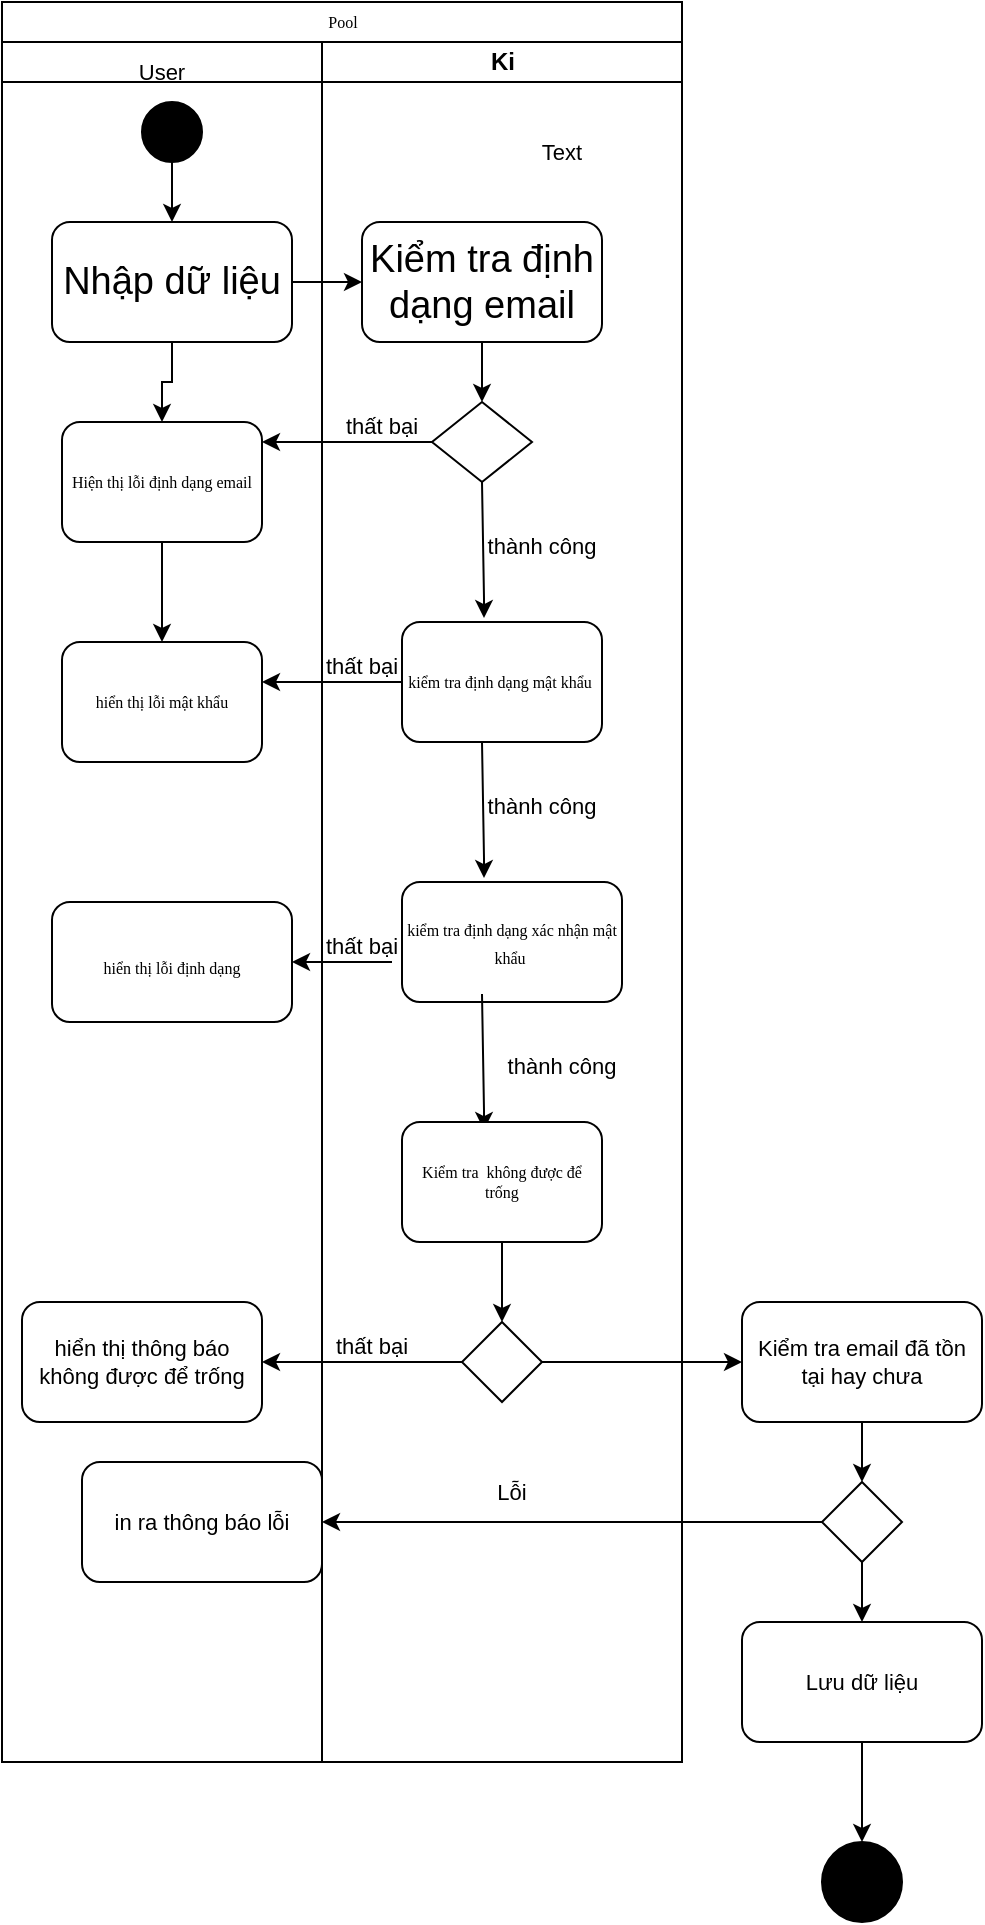 <mxfile version="15.9.4" type="google"><diagram name="Page-1" id="74e2e168-ea6b-b213-b513-2b3c1d86103e"><mxGraphModel dx="2185" dy="603" grid="1" gridSize="10" guides="1" tooltips="1" connect="1" arrows="1" fold="1" page="1" pageScale="1" pageWidth="1100" pageHeight="850" background="none" math="0" shadow="0"><root><mxCell id="0"/><mxCell id="1" parent="0"/><mxCell id="77e6c97f196da883-1" value="Pool" style="swimlane;html=1;childLayout=stackLayout;startSize=20;rounded=0;shadow=0;labelBackgroundColor=none;strokeWidth=1;fontFamily=Verdana;fontSize=8;align=center;fontStyle=0" parent="1" vertex="1"><mxGeometry x="-890" y="40" width="340" height="880" as="geometry"/></mxCell><mxCell id="77e6c97f196da883-2" value="" style="swimlane;html=1;startSize=20;" parent="77e6c97f196da883-1" vertex="1"><mxGeometry y="20" width="340" height="860" as="geometry"/></mxCell><mxCell id="e1jsAY8jW9KKvxNqX5Rp-4" style="edgeStyle=orthogonalEdgeStyle;rounded=0;orthogonalLoop=1;jettySize=auto;html=1;entryX=0.5;entryY=0;entryDx=0;entryDy=0;fontSize=18;" edge="1" parent="77e6c97f196da883-2" source="77e6c97f196da883-8" target="77e6c97f196da883-9"><mxGeometry relative="1" as="geometry"/></mxCell><mxCell id="77e6c97f196da883-8" value="Hiện thị lỗi định dạng email" style="rounded=1;whiteSpace=wrap;html=1;shadow=0;labelBackgroundColor=none;strokeWidth=1;fontFamily=Verdana;fontSize=8;align=center;strokeColor=#000000;" parent="77e6c97f196da883-2" vertex="1"><mxGeometry x="30" y="190" width="100" height="60" as="geometry"/></mxCell><mxCell id="77e6c97f196da883-9" value="hiển thị lỗi mật khẩu" style="rounded=1;whiteSpace=wrap;html=1;shadow=0;labelBackgroundColor=none;strokeWidth=1;fontFamily=Verdana;fontSize=8;align=center;" parent="77e6c97f196da883-2" vertex="1"><mxGeometry x="30" y="300" width="100" height="60" as="geometry"/></mxCell><mxCell id="e1jsAY8jW9KKvxNqX5Rp-1" value="" style="ellipse;whiteSpace=wrap;html=1;aspect=fixed;strokeColor=#000000;fillColor=#000000;" vertex="1" parent="77e6c97f196da883-2"><mxGeometry x="70" y="30" width="30" height="30" as="geometry"/></mxCell><mxCell id="e1jsAY8jW9KKvxNqX5Rp-8" value="&lt;span style=&quot;font-family: &amp;#34;verdana&amp;#34; ; font-size: 8px&quot;&gt;hiển thị lỗi định dạng&lt;/span&gt;" style="rounded=1;whiteSpace=wrap;html=1;fontSize=18;strokeColor=#000000;" vertex="1" parent="77e6c97f196da883-2"><mxGeometry x="25" y="430" width="120" height="60" as="geometry"/></mxCell><mxCell id="e1jsAY8jW9KKvxNqX5Rp-16" style="edgeStyle=orthogonalEdgeStyle;rounded=0;orthogonalLoop=1;jettySize=auto;html=1;exitX=0.5;exitY=1;exitDx=0;exitDy=0;fontSize=19;" edge="1" parent="77e6c97f196da883-2" source="e1jsAY8jW9KKvxNqX5Rp-11" target="77e6c97f196da883-8"><mxGeometry relative="1" as="geometry"/></mxCell><mxCell id="e1jsAY8jW9KKvxNqX5Rp-11" value="Nhập dữ liệu" style="rounded=1;whiteSpace=wrap;html=1;fontSize=19;strokeColor=#000000;" vertex="1" parent="77e6c97f196da883-2"><mxGeometry x="25" y="90" width="120" height="60" as="geometry"/></mxCell><mxCell id="e1jsAY8jW9KKvxNqX5Rp-3" style="edgeStyle=orthogonalEdgeStyle;rounded=0;orthogonalLoop=1;jettySize=auto;html=1;" edge="1" parent="77e6c97f196da883-2" source="e1jsAY8jW9KKvxNqX5Rp-1" target="e1jsAY8jW9KKvxNqX5Rp-11"><mxGeometry relative="1" as="geometry"><mxPoint x="85" y="100" as="targetPoint"/></mxGeometry></mxCell><mxCell id="e1jsAY8jW9KKvxNqX5Rp-48" style="edgeStyle=orthogonalEdgeStyle;rounded=0;orthogonalLoop=1;jettySize=auto;html=1;exitX=0;exitY=0.5;exitDx=0;exitDy=0;fontSize=19;" edge="1" parent="77e6c97f196da883-2" source="77e6c97f196da883-11"><mxGeometry relative="1" as="geometry"><mxPoint x="215" y="320" as="sourcePoint"/><mxPoint x="130" y="320" as="targetPoint"/><Array as="points"/></mxGeometry></mxCell><mxCell id="77e6c97f196da883-3" value="Ki" style="swimlane;html=1;startSize=20;" parent="77e6c97f196da883-2" vertex="1"><mxGeometry x="160" width="180" height="860" as="geometry"/></mxCell><mxCell id="77e6c97f196da883-11" value="kiểm tra định dạng mật khẩu&amp;nbsp;" style="rounded=1;whiteSpace=wrap;html=1;shadow=0;labelBackgroundColor=none;strokeWidth=1;fontFamily=Verdana;fontSize=8;align=center;" parent="77e6c97f196da883-3" vertex="1"><mxGeometry x="40" y="290" width="100" height="60" as="geometry"/></mxCell><mxCell id="e1jsAY8jW9KKvxNqX5Rp-21" style="edgeStyle=orthogonalEdgeStyle;rounded=0;orthogonalLoop=1;jettySize=auto;html=1;exitX=0.5;exitY=1;exitDx=0;exitDy=0;entryX=0.5;entryY=0;entryDx=0;entryDy=0;fontSize=19;" edge="1" parent="77e6c97f196da883-3" source="e1jsAY8jW9KKvxNqX5Rp-19" target="e1jsAY8jW9KKvxNqX5Rp-20"><mxGeometry relative="1" as="geometry"/></mxCell><mxCell id="e1jsAY8jW9KKvxNqX5Rp-19" value="Kiểm tra định dạng email" style="rounded=1;whiteSpace=wrap;html=1;fontSize=19;strokeColor=#000000;" vertex="1" parent="77e6c97f196da883-3"><mxGeometry x="20" y="90" width="120" height="60" as="geometry"/></mxCell><mxCell id="e1jsAY8jW9KKvxNqX5Rp-20" value="" style="rhombus;whiteSpace=wrap;html=1;fontSize=19;strokeColor=#000000;" vertex="1" parent="77e6c97f196da883-3"><mxGeometry x="55" y="180" width="50" height="40" as="geometry"/></mxCell><mxCell id="e1jsAY8jW9KKvxNqX5Rp-31" value="" style="endArrow=classic;html=1;rounded=0;fontSize=19;entryX=0.41;entryY=-0.033;entryDx=0;entryDy=0;entryPerimeter=0;exitX=0.5;exitY=1;exitDx=0;exitDy=0;" edge="1" parent="77e6c97f196da883-3" source="e1jsAY8jW9KKvxNqX5Rp-20" target="77e6c97f196da883-11"><mxGeometry width="50" height="50" relative="1" as="geometry"><mxPoint x="60" y="270" as="sourcePoint"/><mxPoint x="110" y="220" as="targetPoint"/><Array as="points"><mxPoint x="81" y="278"/></Array></mxGeometry></mxCell><mxCell id="e1jsAY8jW9KKvxNqX5Rp-39" value="&lt;font style=&quot;font-size: 11px&quot;&gt;thành công&lt;/font&gt;" style="text;html=1;strokeColor=none;fillColor=none;align=center;verticalAlign=middle;whiteSpace=wrap;rounded=0;fontSize=19;" vertex="1" parent="77e6c97f196da883-3"><mxGeometry x="80" y="240" width="60" height="20" as="geometry"/></mxCell><mxCell id="e1jsAY8jW9KKvxNqX5Rp-40" value="&lt;font style=&quot;font-size: 11px&quot;&gt;thất bại&lt;/font&gt;" style="text;html=1;strokeColor=none;fillColor=none;align=center;verticalAlign=middle;whiteSpace=wrap;rounded=0;fontSize=19;" vertex="1" parent="77e6c97f196da883-3"><mxGeometry y="180" width="60" height="20" as="geometry"/></mxCell><mxCell id="e1jsAY8jW9KKvxNqX5Rp-42" value="" style="endArrow=classic;html=1;rounded=0;fontSize=19;entryX=0.41;entryY=-0.033;entryDx=0;entryDy=0;entryPerimeter=0;exitX=0.5;exitY=1;exitDx=0;exitDy=0;" edge="1" parent="77e6c97f196da883-3"><mxGeometry width="50" height="50" relative="1" as="geometry"><mxPoint x="80" y="350" as="sourcePoint"/><mxPoint x="81" y="418.02" as="targetPoint"/><Array as="points"><mxPoint x="81" y="408"/></Array></mxGeometry></mxCell><mxCell id="e1jsAY8jW9KKvxNqX5Rp-44" value="&lt;span style=&quot;font-family: &amp;#34;verdana&amp;#34; ; font-size: 8px&quot;&gt;kiểm tra định dạng xác nhận mật khẩu&amp;nbsp;&lt;/span&gt;" style="rounded=1;whiteSpace=wrap;html=1;fontSize=11;strokeColor=#000000;" vertex="1" parent="77e6c97f196da883-3"><mxGeometry x="40" y="420" width="110" height="60" as="geometry"/></mxCell><mxCell id="e1jsAY8jW9KKvxNqX5Rp-47" value="&lt;font style=&quot;font-size: 11px&quot;&gt;thành công&lt;/font&gt;" style="text;html=1;strokeColor=none;fillColor=none;align=center;verticalAlign=middle;whiteSpace=wrap;rounded=0;fontSize=19;" vertex="1" parent="77e6c97f196da883-3"><mxGeometry x="80" y="370" width="60" height="20" as="geometry"/></mxCell><mxCell id="e1jsAY8jW9KKvxNqX5Rp-49" value="&lt;span style=&quot;font-size: 11px&quot;&gt;thất bại&lt;/span&gt;" style="text;html=1;strokeColor=none;fillColor=none;align=center;verticalAlign=middle;whiteSpace=wrap;rounded=0;fontSize=19;" vertex="1" parent="77e6c97f196da883-3"><mxGeometry x="-10" y="300" width="60" height="20" as="geometry"/></mxCell><mxCell id="e1jsAY8jW9KKvxNqX5Rp-51" style="edgeStyle=orthogonalEdgeStyle;rounded=0;orthogonalLoop=1;jettySize=auto;html=1;fontSize=19;" edge="1" parent="77e6c97f196da883-3"><mxGeometry relative="1" as="geometry"><mxPoint x="35" y="460" as="sourcePoint"/><mxPoint x="-15" y="460" as="targetPoint"/><Array as="points"/></mxGeometry></mxCell><mxCell id="e1jsAY8jW9KKvxNqX5Rp-85" value="&lt;span style=&quot;font-size: 11px&quot;&gt;thất bại&lt;/span&gt;" style="text;html=1;strokeColor=none;fillColor=none;align=center;verticalAlign=middle;whiteSpace=wrap;rounded=0;fontSize=19;" vertex="1" parent="77e6c97f196da883-3"><mxGeometry x="-10" y="440" width="60" height="20" as="geometry"/></mxCell><mxCell id="e1jsAY8jW9KKvxNqX5Rp-87" value="" style="endArrow=classic;html=1;rounded=0;fontSize=19;entryX=0.41;entryY=-0.033;entryDx=0;entryDy=0;entryPerimeter=0;exitX=0.5;exitY=1;exitDx=0;exitDy=0;" edge="1" parent="77e6c97f196da883-3"><mxGeometry width="50" height="50" relative="1" as="geometry"><mxPoint x="80" y="475.99" as="sourcePoint"/><mxPoint x="81" y="544.01" as="targetPoint"/><Array as="points"><mxPoint x="81" y="533.99"/></Array></mxGeometry></mxCell><mxCell id="e1jsAY8jW9KKvxNqX5Rp-88" value="&lt;font style=&quot;font-size: 11px&quot;&gt;thành công&lt;/font&gt;" style="text;html=1;strokeColor=none;fillColor=none;align=center;verticalAlign=middle;whiteSpace=wrap;rounded=0;fontSize=19;" vertex="1" parent="77e6c97f196da883-3"><mxGeometry x="90" y="500" width="60" height="20" as="geometry"/></mxCell><mxCell id="77e6c97f196da883-10" value="Kiểm tra&amp;nbsp; không được để trống" style="rounded=1;whiteSpace=wrap;html=1;shadow=0;labelBackgroundColor=none;strokeWidth=1;fontFamily=Verdana;fontSize=8;align=center;" parent="77e6c97f196da883-3" vertex="1"><mxGeometry x="40" y="540" width="100" height="60" as="geometry"/></mxCell><mxCell id="e1jsAY8jW9KKvxNqX5Rp-93" value="&lt;span style=&quot;font-size: 11px&quot;&gt;thất bại&lt;/span&gt;" style="text;html=1;strokeColor=none;fillColor=none;align=center;verticalAlign=middle;whiteSpace=wrap;rounded=0;fontSize=19;" vertex="1" parent="77e6c97f196da883-3"><mxGeometry x="-5" y="640" width="60" height="20" as="geometry"/></mxCell><mxCell id="e1jsAY8jW9KKvxNqX5Rp-103" value="" style="rhombus;whiteSpace=wrap;html=1;fontSize=11;strokeColor=#000000;" vertex="1" parent="77e6c97f196da883-3"><mxGeometry x="70" y="640" width="40" height="40" as="geometry"/></mxCell><mxCell id="e1jsAY8jW9KKvxNqX5Rp-114" value="Lỗi" style="text;html=1;strokeColor=none;fillColor=none;align=center;verticalAlign=middle;whiteSpace=wrap;rounded=0;fontSize=11;" vertex="1" parent="77e6c97f196da883-3"><mxGeometry x="65" y="710" width="60" height="30" as="geometry"/></mxCell><mxCell id="e1jsAY8jW9KKvxNqX5Rp-18" style="edgeStyle=orthogonalEdgeStyle;rounded=0;orthogonalLoop=1;jettySize=auto;html=1;exitX=1;exitY=0.5;exitDx=0;exitDy=0;fontSize=19;" edge="1" parent="77e6c97f196da883-2" source="e1jsAY8jW9KKvxNqX5Rp-11" target="e1jsAY8jW9KKvxNqX5Rp-19"><mxGeometry relative="1" as="geometry"><mxPoint x="210" y="120" as="targetPoint"/></mxGeometry></mxCell><mxCell id="e1jsAY8jW9KKvxNqX5Rp-92" value="hiển thị thông báo không được để trống" style="rounded=1;whiteSpace=wrap;html=1;fontSize=11;strokeColor=#000000;" vertex="1" parent="77e6c97f196da883-2"><mxGeometry x="10" y="630" width="120" height="60" as="geometry"/></mxCell><mxCell id="e1jsAY8jW9KKvxNqX5Rp-105" style="edgeStyle=orthogonalEdgeStyle;rounded=0;orthogonalLoop=1;jettySize=auto;html=1;exitX=0;exitY=0.5;exitDx=0;exitDy=0;entryX=1;entryY=0.5;entryDx=0;entryDy=0;fontSize=11;" edge="1" parent="77e6c97f196da883-2" source="e1jsAY8jW9KKvxNqX5Rp-103" target="e1jsAY8jW9KKvxNqX5Rp-92"><mxGeometry relative="1" as="geometry"/></mxCell><mxCell id="e1jsAY8jW9KKvxNqX5Rp-121" value="User&lt;br&gt;" style="text;html=1;strokeColor=none;fillColor=none;align=center;verticalAlign=middle;whiteSpace=wrap;rounded=0;fontSize=11;" vertex="1" parent="77e6c97f196da883-2"><mxGeometry x="50" width="60" height="30" as="geometry"/></mxCell><mxCell id="e1jsAY8jW9KKvxNqX5Rp-35" style="edgeStyle=orthogonalEdgeStyle;rounded=0;orthogonalLoop=1;jettySize=auto;html=1;exitX=0;exitY=0.5;exitDx=0;exitDy=0;fontSize=19;" edge="1" parent="77e6c97f196da883-1" source="e1jsAY8jW9KKvxNqX5Rp-20"><mxGeometry relative="1" as="geometry"><mxPoint x="130" y="220" as="targetPoint"/><Array as="points"><mxPoint x="130" y="220"/></Array></mxGeometry></mxCell><mxCell id="e1jsAY8jW9KKvxNqX5Rp-96" style="edgeStyle=orthogonalEdgeStyle;rounded=0;orthogonalLoop=1;jettySize=auto;html=1;exitX=0.5;exitY=1;exitDx=0;exitDy=0;fontSize=11;" edge="1" parent="1" source="77e6c97f196da883-10"><mxGeometry relative="1" as="geometry"><mxPoint x="-640" y="700" as="targetPoint"/></mxGeometry></mxCell><mxCell id="e1jsAY8jW9KKvxNqX5Rp-107" style="edgeStyle=orthogonalEdgeStyle;rounded=0;orthogonalLoop=1;jettySize=auto;html=1;exitX=1;exitY=0.5;exitDx=0;exitDy=0;fontSize=11;" edge="1" parent="1" source="e1jsAY8jW9KKvxNqX5Rp-103" target="e1jsAY8jW9KKvxNqX5Rp-108"><mxGeometry relative="1" as="geometry"><mxPoint x="-520" y="720" as="targetPoint"/></mxGeometry></mxCell><mxCell id="e1jsAY8jW9KKvxNqX5Rp-110" style="edgeStyle=orthogonalEdgeStyle;rounded=0;orthogonalLoop=1;jettySize=auto;html=1;exitX=0.5;exitY=1;exitDx=0;exitDy=0;entryX=0.5;entryY=0;entryDx=0;entryDy=0;fontSize=11;" edge="1" parent="1" source="e1jsAY8jW9KKvxNqX5Rp-108" target="e1jsAY8jW9KKvxNqX5Rp-97"><mxGeometry relative="1" as="geometry"/></mxCell><mxCell id="e1jsAY8jW9KKvxNqX5Rp-108" value="Kiểm tra email đã tồn tại hay chưa" style="rounded=1;whiteSpace=wrap;html=1;fontSize=11;strokeColor=#000000;" vertex="1" parent="1"><mxGeometry x="-520" y="690" width="120" height="60" as="geometry"/></mxCell><mxCell id="e1jsAY8jW9KKvxNqX5Rp-112" style="edgeStyle=orthogonalEdgeStyle;rounded=0;orthogonalLoop=1;jettySize=auto;html=1;exitX=0;exitY=0.5;exitDx=0;exitDy=0;fontSize=11;" edge="1" parent="1" source="e1jsAY8jW9KKvxNqX5Rp-97" target="e1jsAY8jW9KKvxNqX5Rp-113"><mxGeometry relative="1" as="geometry"><mxPoint x="-790" y="800" as="targetPoint"/></mxGeometry></mxCell><mxCell id="e1jsAY8jW9KKvxNqX5Rp-115" style="edgeStyle=orthogonalEdgeStyle;rounded=0;orthogonalLoop=1;jettySize=auto;html=1;exitX=0.5;exitY=1;exitDx=0;exitDy=0;fontSize=11;" edge="1" parent="1" source="e1jsAY8jW9KKvxNqX5Rp-97"><mxGeometry relative="1" as="geometry"><mxPoint x="-460" y="850" as="targetPoint"/></mxGeometry></mxCell><mxCell id="e1jsAY8jW9KKvxNqX5Rp-97" value="" style="rhombus;whiteSpace=wrap;html=1;fontSize=11;strokeColor=#000000;" vertex="1" parent="1"><mxGeometry x="-480" y="780" width="40" height="40" as="geometry"/></mxCell><mxCell id="e1jsAY8jW9KKvxNqX5Rp-113" value="in ra thông báo lỗi" style="rounded=1;whiteSpace=wrap;html=1;fontSize=11;strokeColor=#000000;" vertex="1" parent="1"><mxGeometry x="-850" y="770" width="120" height="60" as="geometry"/></mxCell><mxCell id="e1jsAY8jW9KKvxNqX5Rp-118" style="edgeStyle=orthogonalEdgeStyle;rounded=0;orthogonalLoop=1;jettySize=auto;html=1;exitX=0.5;exitY=1;exitDx=0;exitDy=0;fontSize=11;" edge="1" parent="1" source="e1jsAY8jW9KKvxNqX5Rp-116"><mxGeometry relative="1" as="geometry"><mxPoint x="-460" y="960" as="targetPoint"/></mxGeometry></mxCell><mxCell id="e1jsAY8jW9KKvxNqX5Rp-116" value="Lưu dữ liệu" style="rounded=1;whiteSpace=wrap;html=1;fontSize=11;strokeColor=#000000;" vertex="1" parent="1"><mxGeometry x="-520" y="850" width="120" height="60" as="geometry"/></mxCell><mxCell id="e1jsAY8jW9KKvxNqX5Rp-119" value="" style="ellipse;aspect=fixed;fontSize=11;strokeColor=#000000;labelBorderColor=default;fontColor=none;noLabel=1;labelBackgroundColor=default;fillColor=#000000;" vertex="1" parent="1"><mxGeometry x="-480" y="960" width="40" height="40" as="geometry"/></mxCell><mxCell id="e1jsAY8jW9KKvxNqX5Rp-120" value="Text" style="text;html=1;strokeColor=none;fillColor=none;align=center;verticalAlign=middle;whiteSpace=wrap;rounded=0;fontSize=11;" vertex="1" parent="1"><mxGeometry x="-640" y="100" width="60" height="30" as="geometry"/></mxCell></root></mxGraphModel></diagram></mxfile>